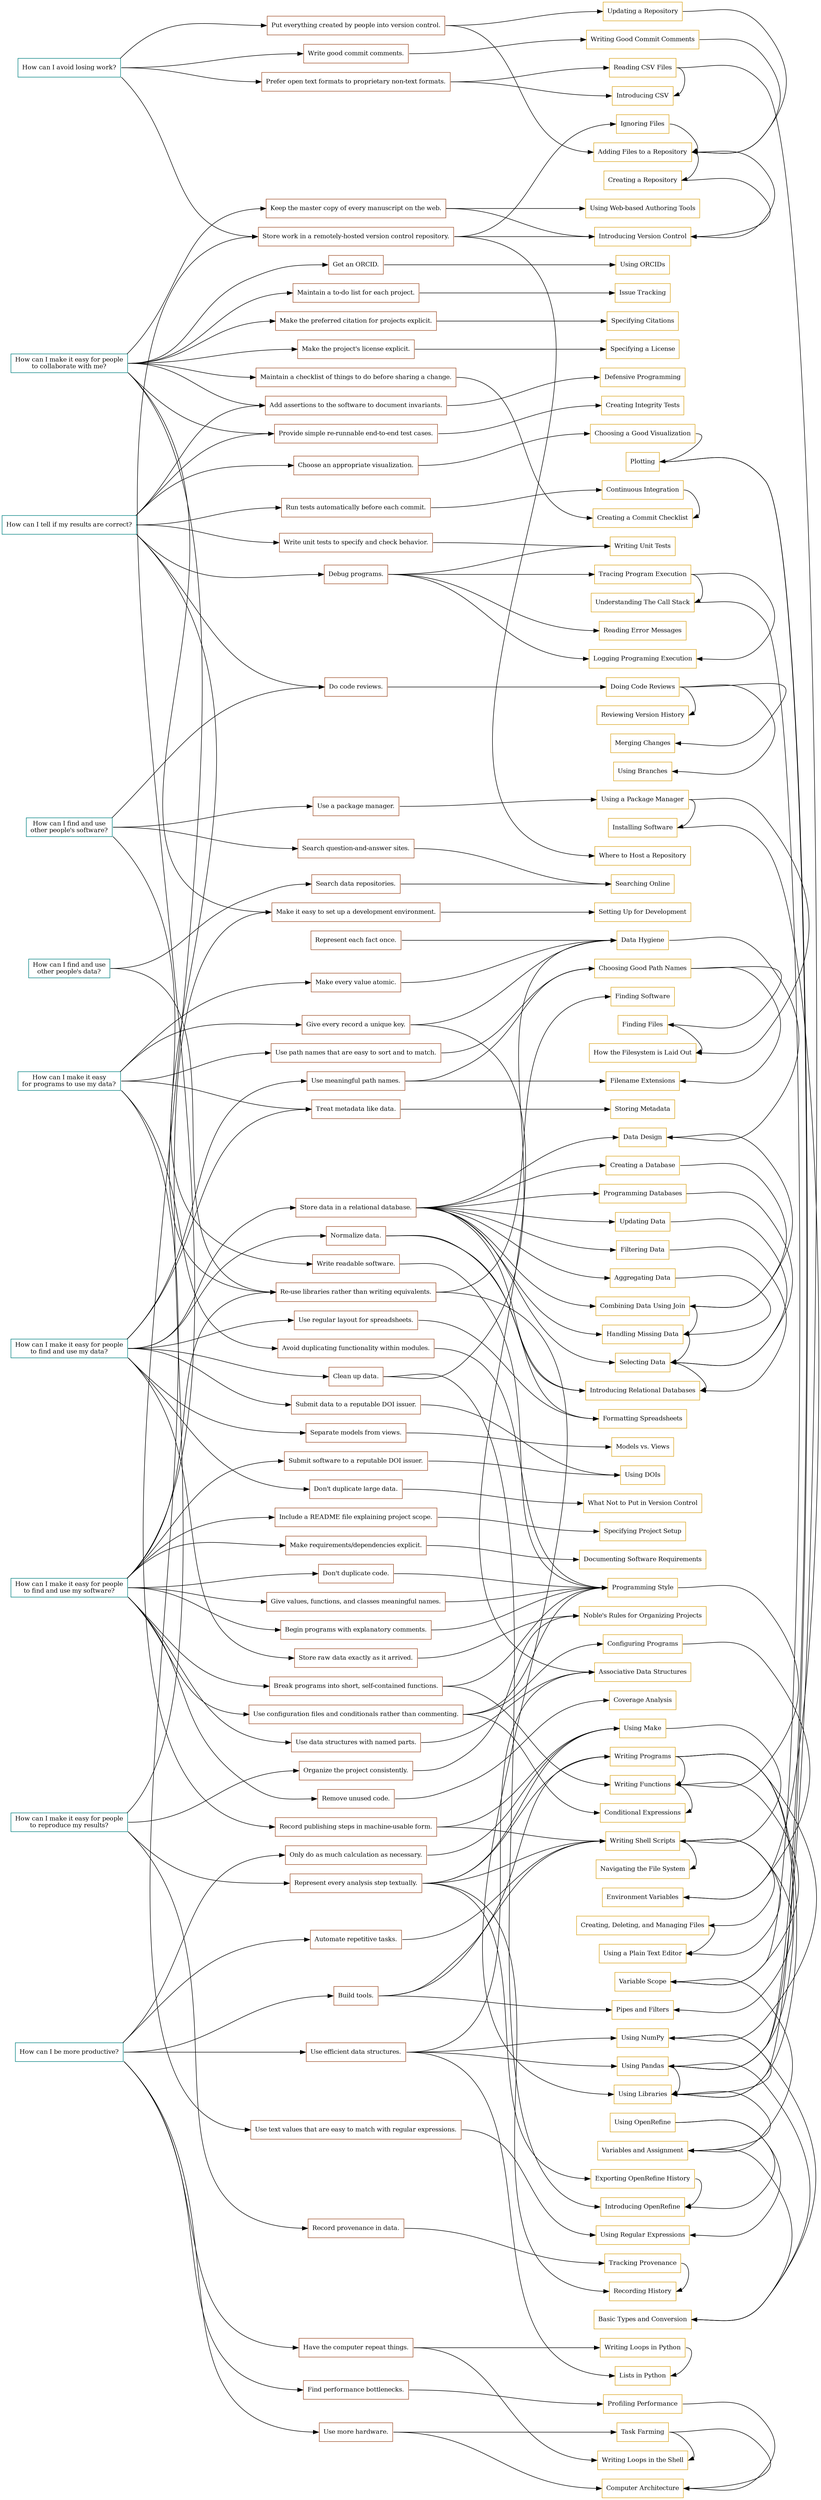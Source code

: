 // Where's open?
digraph scb {
	// Properties.
	rankdir = "LR";
	ranksep = "3 equally";
	node [shape="box", fontsize=12];

	// ----------------------------------------
	// Questions.
	// ----------------------------------------
	subgraph questions {
		node [color="teal"];
		rank = "same";
		q_avoid_losing_work [label="How can I avoid losing work?"];
		q_find_use_others_data [label="How can I find and use\nother people's data?"];
		q_find_use_others_software [label="How can I find and use\nother people's software?"];
		q_improve_productivity [label="How can I be more productive?"];
		q_make_collaboration_easy [label="How can I make it easy for people\nto collaborate with me?"];
		q_make_data_findable [label="How can I make it easy for people\nto find and use my data?"];
		q_make_data_usable_by_programs [label="How can I make it easy\nfor programs to use my data?"];
		q_make_software_findable_usable [label="How can I make it easy for people\nto find and use my software?"];
		q_results_correct [label="How can I tell if my results are correct?"];
		q_results_reproducible [label="How can I make it easy for people\nto reproduce my results?"];
	}

	// ----------------------------------------
	// Answers.
	// ----------------------------------------
	subgraph answers {
		node [color="sienna"];
		rank = "same";
		a_add_assertions [label="Add assertions to the software to document invariants."];
		a_add_human_work_to_repo [label="Put everything created by people into version control."];
		a_atomic_values [label="Make every value atomic."];
		a_automate_tasks [label="Automate repetitive tasks."];
		a_avoid_duplication [label="Avoid duplicating functionality within modules."];
		a_build_and_smoke_tests [label="Provide simple re-runnable end-to-end test cases."];
		a_build_tools [label="Build tools."];
		a_choose_visualization [label="Choose an appropriate visualization."];
		a_clean_up_data [label="Clean up data."];
		a_code_reviews [label="Do code reviews."];
		a_commit_checklist [label="Maintain a checklist of things to do before sharing a change."];
		a_consistent_project_organization [label="Organize the project consistently."];
		a_data_doi [label="Submit data to a reputable DOI issuer."];
		a_debugging [label="Debug programs."];
		a_document_function [label="Begin programs with explanatory comments."];
		a_dont_duplicate_code [label="Don't duplicate code."];
		a_dont_duplicate_large_data [label="Don't duplicate large data."];
		a_eliminate_redundant_calculation [label="Only do as much calculation as necessary."];
		a_explicit_requirements [label="Make requirements/dependencies explicit."];
		a_get_orcid [label="Get an ORCID."];
		a_give_code_meaningful_names [label="Give values, functions, and classes meaningful names."];
		a_good_commit_comments [label="Write good commit comments."];
		a_have_computer_repeat_things [label="Have the computer repeat things."];
		a_include_readme [label="Include a README file explaining project scope."];
		a_keys_for_records [label="Give every record a unique key."];
		a_master_manuscript_online [label="Keep the master copy of every manuscript on the web."];
		a_meaningful_path_names [label="Use meaningful path names."];
		a_normalize_data [label="Normalize data."];
		a_prefer_open_text [label="Prefer open text formats to proprietary non-text formats."];
		a_profile_performance [label="Find performance bottlenecks."];
		a_project_todo_list [label="Maintain a to-do list for each project."];
		a_record_analysis_steps_textually [label="Represent every analysis step textually."];
		a_record_data_provenance [label="Record provenance in data."];
		a_record_publishing_steps [label="Record publishing steps in machine-usable form."];
		a_regular_spreadsheet_layout [label="Use regular layout for spreadsheets."];
		a_remove_unused_code [label="Remove unused code."];
		a_represent_each_fact_once [label="Represent each fact once."];
		a_reuse_libraries [label="Re-use libraries rather than writing equivalents."];
		a_run_precommit_checks [label="Run tests automatically before each commit."];
		a_search_answer_sites [label="Search question-and-answer sites."];
		a_search_data_repositories [label="Search data repositories."];
		a_separate_models_from_views [label="Separate models from views."];
		a_set_up_development [label="Make it easy to set up a development environment."];
		a_software_doi [label="Submit software to a reputable DOI issuer."];
		a_sortable_matchable_path_names [label="Use path names that are easy to sort and to match."];
		a_specify_citation [label="Make the preferred citation for projects explicit."];
		a_specify_license [label="Make the project's license explicit."];
		a_store_raw_data [label="Store raw data exactly as it arrived."];
		a_store_work_remote_repo [label="Store work in a remotely-hosted version control repository."];
		a_treat_metadata_like_data [label="Treat metadata like data."];
		a_use_associative_data_structures [label="Use data structures with named parts."];
		a_use_more_hardware [label="Use more hardware."];
		a_use_config_files [label="Use configuration files and conditionals rather than commenting."];
		a_use_efficient_data_structures [label="Use efficient data structures."];
		a_use_functions [label="Break programs into short, self-contained functions."];
		a_use_matchable_text [label="Use text values that are easy to match with regular expressions."];
		a_use_package_manager [label="Use a package manager."];
		a_use_relational_database [label="Store data in a relational database."];
		a_write_readable_software [label="Write readable software."];
		a_write_unit_tests [label="Write unit tests to specify and check behavior."];
	}

	// ----------------------------------------
	// Topics.
	// ----------------------------------------
	subgraph topics {
		node [color="goldenrod"];
		rank = "same";
		t_add_to_repository [label="Adding Files to a Repository"];
		t_aggregating_data [label="Aggregating Data"];
		t_associative_structures [label="Associative Data Structures"];
		t_boilerplate_citation [label="Specifying Citations"];
		t_boilerplate_license [label="Specifying a License"];
		t_boilerplate_readme [label="Specifying Project Setup"];
		t_call_stack [label="Understanding The Call Stack"];
		t_choosing_good_path_names [label="Choosing Good Path Names"];
		t_choosing_repository_host [label="Where to Host a Repository"];
		t_choosing_visualization [label="Choosing a Good Visualization"];
		t_code_reviews [label="Doing Code Reviews"];
		t_commit_checklist [label="Creating a Commit Checklist"];
		t_computer_architecture [label="Computer Architecture"];
		t_conditionals [label="Conditional Expressions"];
		t_continuous_integration [label="Continuous Integration"];
		t_coverage [label="Coverage Analysis"];
		t_creating_database [label="Creating a Database"];
		t_creating_integrity_tests [label="Creating Integrity Tests"];
		t_creating_repository [label="Creating a Repository"];
		t_csv_intro [label="Introducing CSV"];
		t_data_design [label="Data Design"];
		t_data_hygiene [label="Data Hygiene"];
		t_data_types [label="Basic Types and Conversion"];
		t_defensive_programming [label="Defensive Programming"];
		t_documenting_requirements [label="Documenting Software Requirements"];
		t_environment_variables [label="Environment Variables"];
		t_exporting_openrefine_history [label="Exporting OpenRefine History"];
		t_filename_extensions [label="Filename Extensions"];
		t_filesystem_layout [label="How the Filesystem is Laid Out"];
		t_filtering_data [label="Filtering Data"];
		t_finding_files [label="Finding Files"];
		t_finding_software [label="Finding Software"];
		t_formatting_spreadsheets [label="Formatting Spreadsheets"];
		t_getting_doi [label="Using DOIs"];
		t_getting_orcid [label="Using ORCIDs"];
		t_good_commit_comments [label="Writing Good Commit Comments"];
		t_handling_missing_data [label="Handling Missing Data"];
		t_ignoring_files [label="Ignoring Files"];
		t_installing_software [label="Installing Software"];
		t_introducing_openrefine [label="Introducing OpenRefine"];
		t_introducing_relational_databases [label="Introducing Relational Databases"];
		t_issue_tracking [label="Issue Tracking"];
		t_joining_data [label="Combining Data Using Join"];
		t_logging [label="Logging Programing Execution"];
		t_managing_files [label="Creating, Deleting, and Managing Files"];
		t_merging_changes [label="Merging Changes"]; //-
		t_metadata [label="Storing Metadata"];
		t_models_vs_views [label="Models vs. Views"];
		t_navigating_file_system [label="Navigating the File System"];
		t_nobles_rules [label="Noble's Rules for Organizing Projects"];
		t_pipes_filters [label="Pipes and Filters"];
		t_plotting [label="Plotting"];
		t_profiling [label="Profiling Performance"];
		t_program_configuration [label="Configuring Programs"];
		t_programming_databases [label="Programming Databases"];
		t_programming_style [label="Programming Style"];
		t_python_lists [label="Lists in Python"];
		t_read_csv [label="Reading CSV Files"];
		t_reading_error_messages [label="Reading Error Messages"];
		t_recording_history [label="Recording History"];
		t_reviewing_version_history [label="Reviewing Version History"]; //-
		t_search_online [label="Searching Online"];
		t_selecting_data [label="Selecting Data"];
		t_setting_up_for_development [label="Setting Up for Development"];
		t_task_farming [label="Task Farming"];
		t_trace_execution [label="Tracing Program Execution"];
		t_tracking_provenance [label="Tracking Provenance"];
		t_update_data [label="Updating Data"];
		t_update_repository [label="Updating a Repository"];
		t_use_package_manager [label="Using a Package Manager"];
		t_using_branches [label="Using Branches"];
		t_using_editor [label="Using a Plain Text Editor"];
		t_using_libraries [label="Using Libraries"];
		t_using_make [label="Using Make"];
		t_using_numpy [label="Using NumPy"];
		t_using_openrefine [label="Using OpenRefine"];
		t_using_pandas [label="Using Pandas"];
		t_using_regular_expressions [label="Using Regular Expressions"];
		t_using_web_authoring [label="Using Web-based Authoring Tools"];
		t_variable_scope [label="Variable Scope"];
		t_variables_assignment [label="Variables and Assignment"];
		t_version_control_intro [label="Introducing Version Control"];
		t_what_not_to_store [label="What Not to Put in Version Control"];
		t_writing_functions [label="Writing Functions"];
		t_writing_programs [label="Writing Programs"];
		t_writing_python_loops [label="Writing Loops in Python"];
		t_writing_shell_loops [label="Writing Loops in the Shell"];
		t_writing_shell_scripts [label="Writing Shell Scripts"];
		t_writing_unit_tests [label="Writing Unit Tests"];
	}

	// ----------------------------------------
	// Questions to answers.
	// ----------------------------------------

	q_avoid_losing_work:e -> a_good_commit_comments:w;
	q_avoid_losing_work:e -> a_prefer_open_text:w;
	q_avoid_losing_work:ne -> a_add_human_work_to_repo:w;
	q_avoid_losing_work:se -> a_store_work_remote_repo:w;
	q_find_use_others_data:e -> a_reuse_libraries:w;
	q_find_use_others_data:e -> a_search_data_repositories:w;
	q_find_use_others_software:e -> a_search_answer_sites:w;
	q_find_use_others_software:e -> a_use_package_manager:w;
	q_find_use_others_software:ne -> a_code_reviews:w;
	q_find_use_others_software:se -> a_reuse_libraries:w;
	q_improve_productivity:e -> a_build_tools:w;
	q_improve_productivity:ne -> a_eliminate_redundant_calculation:w;
	q_improve_productivity:se -> a_profile_performance:w;
	q_improve_productivity:ne -> a_automate_tasks:w;
	q_improve_productivity:e -> a_use_efficient_data_structures:w;
	q_improve_productivity:se -> a_have_computer_repeat_things:w;
	q_improve_productivity:se -> a_use_more_hardware:w;
	q_make_collaboration_easy:e -> a_add_assertions:w;
	q_make_collaboration_easy:e -> a_get_orcid:w;
	q_make_collaboration_easy:e -> a_project_todo_list:w;
	q_make_collaboration_easy:e -> a_specify_citation:w;
	q_make_collaboration_easy:e -> a_specify_license:w;
	q_make_collaboration_easy:e -> a_commit_checklist:w;
	q_make_collaboration_easy:ne -> a_master_manuscript_online:w;
	q_make_collaboration_easy:se -> a_build_and_smoke_tests:w;
	q_make_collaboration_easy:se -> a_record_publishing_steps:w;
	q_make_collaboration_easy:se -> a_set_up_development:w;
	q_make_data_findable:e -> a_normalize_data:w;
	q_make_data_findable:e -> a_regular_spreadsheet_layout:w;
	q_make_data_findable:e -> a_use_relational_database:w;
	q_make_data_findable:e -> a_clean_up_data:w;
	q_make_data_findable:e -> a_data_doi:w;
	q_make_data_findable:ne -> a_meaningful_path_names:w;
	q_make_data_findable:ne -> a_treat_metadata_like_data:w;
	q_make_data_findable:se -> a_dont_duplicate_large_data:w;
	q_make_data_findable:se -> a_separate_models_from_views:w;
	q_make_data_findable:se -> a_store_raw_data:w;
	q_make_data_usable_by_programs:ne -> a_atomic_values:w;
	q_make_data_usable_by_programs:se -> a_use_matchable_text:w;
	q_make_data_usable_by_programs:se -> a_avoid_duplication:w;
	q_make_data_usable_by_programs:ne -> a_keys_for_records:w;
	q_make_data_usable_by_programs:e -> a_sortable_matchable_path_names:w;
	q_make_data_usable_by_programs:e -> a_treat_metadata_like_data:w;
	q_make_software_findable_usable:e -> a_document_function:w;
	q_make_software_findable_usable:e -> a_dont_duplicate_code:w;
	q_make_software_findable_usable:e -> a_give_code_meaningful_names:w;
	q_make_software_findable_usable:se -> a_use_functions:w;
	q_make_software_findable_usable:ne -> a_explicit_requirements:w;
	q_make_software_findable_usable:ne -> a_include_readme:w;
	q_make_software_findable_usable:ne -> a_reuse_libraries:w;
	q_make_software_findable_usable:ne -> a_store_work_remote_repo:w;
	q_make_software_findable_usable:se -> a_remove_unused_code:w;
	q_make_software_findable_usable:ne -> a_software_doi:w;
	q_make_software_findable_usable:se -> a_use_associative_data_structures:w;
	q_make_software_findable_usable:se -> a_use_config_files:w;
	q_results_correct:e -> a_run_precommit_checks:w;
	q_results_correct:e -> a_write_unit_tests:w;
	q_results_correct:ne -> a_add_assertions:w;
	q_results_correct:ne -> a_build_and_smoke_tests:w;
	q_results_correct:ne -> a_choose_visualization:w;
	q_results_correct:se -> a_code_reviews:w;
	q_results_correct:se -> a_debugging:w;
	q_results_correct:se -> a_write_readable_software:w;
	q_results_reproducible:e -> a_consistent_project_organization:w;
	q_results_reproducible:se -> a_record_data_provenance:w;
	q_results_reproducible:ne -> a_set_up_development:w;
	q_results_reproducible:se -> a_record_analysis_steps_textually:w;

	// ----------------------------------------
	// Answers to topics.
	// ----------------------------------------

	a_add_assertions:e -> t_defensive_programming:w;
	a_add_human_work_to_repo:e -> t_add_to_repository:w;
	a_add_human_work_to_repo:e -> t_update_repository:w;
	a_atomic_values:e -> t_data_hygiene:w;
	a_automate_tasks:e -> t_writing_shell_scripts:w;
	a_avoid_duplication:e -> t_programming_style:w;
	a_build_and_smoke_tests:e -> t_creating_integrity_tests:w;
	a_build_tools:e -> t_pipes_filters:w;
	a_build_tools:e -> t_writing_programs:w;
	a_build_tools:e -> t_writing_shell_scripts:w;
	a_choose_visualization:e -> t_choosing_visualization:w;
	a_clean_up_data:e -> t_data_hygiene:w;
	a_clean_up_data:e -> t_introducing_openrefine:w;
	a_code_reviews:e -> t_code_reviews:w;
	a_commit_checklist:e -> t_commit_checklist:w;
	a_consistent_project_organization:e -> t_nobles_rules:w;
	a_data_doi:e -> t_getting_doi:w;
	a_debugging:e -> t_logging:w;
	a_debugging:e -> t_reading_error_messages:w;
	a_debugging:e -> t_trace_execution:w;
	a_debugging:e -> t_writing_unit_tests:w;
	a_document_function:e -> t_programming_style:w;
	a_dont_duplicate_code:e -> t_programming_style:w;
	a_dont_duplicate_large_data:e -> t_what_not_to_store:w;
	a_eliminate_redundant_calculation:e -> t_using_make:w;
	a_explicit_requirements:e -> t_documenting_requirements:w;
	a_get_orcid:e -> t_getting_orcid:w;
	a_give_code_meaningful_names:e -> t_programming_style:w;
	a_good_commit_comments:e -> t_good_commit_comments:w;
	a_have_computer_repeat_things:e -> t_writing_python_loops:w;
	a_have_computer_repeat_things:e -> t_writing_shell_loops:w;
	a_include_readme:e -> t_boilerplate_readme:w;
	a_keys_for_records:e -> t_associative_structures:w;
	a_keys_for_records:e -> t_data_hygiene:w;
	a_master_manuscript_online:e -> t_using_web_authoring:w;
	a_master_manuscript_online:e -> t_version_control_intro:w;
	a_meaningful_path_names:e -> t_choosing_good_path_names:w;
	a_meaningful_path_names:e -> t_filename_extensions:w;
	a_normalize_data:e -> t_formatting_spreadsheets:w;
	a_normalize_data:e -> t_introducing_relational_databases:w;
	a_prefer_open_text:e -> t_csv_intro:w;
	a_prefer_open_text:e -> t_read_csv:w;
	a_profile_performance:e -> t_profiling:w;
	a_project_todo_list:e -> t_issue_tracking:w;
	a_record_analysis_steps_textually:e -> t_exporting_openrefine_history:w;
	a_record_analysis_steps_textually:e -> t_recording_history:w;
	a_record_analysis_steps_textually:e -> t_using_make:w;
	a_record_analysis_steps_textually:e -> t_writing_programs:w;
	a_record_analysis_steps_textually:e -> t_writing_shell_scripts:w;
	a_record_data_provenance:e -> t_tracking_provenance:w;
	a_record_publishing_steps:e -> t_using_make:w;
	a_record_publishing_steps:e -> t_writing_shell_scripts:w;
	a_regular_spreadsheet_layout:e -> t_formatting_spreadsheets:w;
	a_remove_unused_code:e -> t_coverage:w;
	a_represent_each_fact_once:e -> t_data_hygiene:w;
	a_reuse_libraries:e -> t_finding_software:w;
	a_reuse_libraries:e -> t_using_libraries:w;
	a_run_precommit_checks:e -> t_continuous_integration:w;
	a_search_answer_sites:e -> t_search_online:w;
	a_search_data_repositories:e -> t_search_online:w;
	a_separate_models_from_views:e -> t_models_vs_views:w;
	a_set_up_development:e -> t_setting_up_for_development:w;
	a_software_doi:e -> t_getting_doi:w;
	a_sortable_matchable_path_names:e -> t_choosing_good_path_names:w;
	a_specify_citation:e -> t_boilerplate_citation:w;
	a_specify_license:e -> t_boilerplate_license:w;
	a_store_raw_data:e -> t_nobles_rules:w;
	a_store_work_remote_repo:e -> t_choosing_repository_host:w;
	a_store_work_remote_repo:e -> t_ignoring_files:w;
	a_store_work_remote_repo:e -> t_version_control_intro:w;
	a_treat_metadata_like_data:e -> t_metadata:w;
	a_use_associative_data_structures:e -> t_associative_structures:w;
	a_use_config_files:e -> t_conditionals:w;
	a_use_config_files:e -> t_program_configuration:w;
	a_use_config_files:e -> t_programming_style:w;
	a_use_efficient_data_structures:e -> t_associative_structures:w;
	a_use_efficient_data_structures:e -> t_python_lists:w;
	a_use_efficient_data_structures:e -> t_using_numpy:w;
	a_use_efficient_data_structures:e -> t_using_pandas:w;
	a_use_functions:e -> t_programming_style:w;
	a_use_functions:e -> t_writing_functions:w;
	a_use_matchable_text:e -> t_using_regular_expressions:w;
	a_use_more_hardware:e -> t_computer_architecture:w;
	a_use_more_hardware:e -> t_task_farming:w;
	a_use_package_manager:e -> t_use_package_manager:w;
	a_use_relational_database:e -> t_aggregating_data:w;
	a_use_relational_database:e -> t_creating_database:w;
	a_use_relational_database:e -> t_data_design:w;
	a_use_relational_database:e -> t_filtering_data:w;
	a_use_relational_database:e -> t_handling_missing_data:w;
	a_use_relational_database:e -> t_introducing_relational_databases:w;
	a_use_relational_database:e -> t_joining_data:w;
	a_use_relational_database:e -> t_programming_databases:w;
	a_use_relational_database:e -> t_selecting_data:w;
	a_use_relational_database:e -> t_update_data:w;
	a_write_readable_software:e -> t_programming_style:w;
	a_write_unit_tests:e -> t_writing_unit_tests:w;

	// ----------------------------------------
	// Topics to topics.
	// ----------------------------------------

	t_add_to_repository:e -> t_creating_repository:e;
	t_add_to_repository:e -> t_version_control_intro:e;
	t_aggregating_data:e -> t_handling_missing_data:e;
	t_call_stack:e -> t_variable_scope:e;
	t_choosing_good_path_names:e -> t_filename_extensions:e;
	t_choosing_good_path_names:e -> t_finding_files:e;
	t_choosing_visualization:e -> t_plotting:e;
	t_code_reviews:e -> t_merging_changes:e;
	t_code_reviews:e -> t_reviewing_version_history:e;
	t_code_reviews:e -> t_using_branches:e;
	t_continuous_integration:e -> t_commit_checklist:e;
	t_creating_database:e -> t_joining_data:e;
	t_creating_repository:e -> t_version_control_intro:e;
	t_data_design:e -> t_joining_data:e;
	t_data_hygiene:e -> t_data_design:e;
	t_data_types:e -> t_variables_assignment:e;
	t_exporting_openrefine_history:e -> t_introducing_openrefine:e;
	t_filtering_data:e -> t_introducing_relational_databases:e;
	t_finding_files:e -> t_filesystem_layout:e;
	t_good_commit_comments:e -> t_add_to_repository:e;
	t_handling_missing_data:e -> t_selecting_data:e;
	t_ignoring_files:e -> t_add_to_repository:e;
	t_installing_software:e -> t_environment_variables:e;
	t_joining_data:e -> t_handling_missing_data:e;
	t_managing_files:e -> t_using_editor:e;
	t_plotting:e -> t_using_libraries:e;
	t_plotting:e -> t_using_pandas:e;
	t_profiling:e -> t_computer_architecture:e;
	t_program_configuration:e -> t_environment_variables:e;
	t_programming_databases:e -> t_selecting_data:e;
	t_programming_style:e -> t_writing_functions:e;
	t_read_csv:e -> t_csv_intro:e;
	t_read_csv:e -> t_using_pandas:e;
	t_selecting_data:e -> t_introducing_relational_databases:e;
	t_task_farming:e -> t_computer_architecture:e;
	t_task_farming:e -> t_writing_shell_loops:e;
	t_trace_execution:e -> t_call_stack:e;
	t_trace_execution:e -> t_logging:e;
	t_tracking_provenance:e -> t_recording_history:e;
	t_update_data:e -> t_selecting_data:e;
	t_update_repository:e -> t_add_to_repository:e;
	t_use_package_manager:e -> t_filesystem_layout:e;
	t_use_package_manager:e -> t_installing_software:e;
	t_using_libraries:e -> t_variables_assignment:e;
	t_using_make:e -> t_writing_shell_scripts:e;
	t_using_numpy:e -> t_data_types:e;
	t_using_numpy:e -> t_using_libraries:e;
	t_using_openrefine:e -> t_introducing_openrefine:e;
	t_using_openrefine:e -> t_using_regular_expressions:e;
	t_using_pandas:e -> t_data_types:e;
	t_using_pandas:e -> t_using_libraries:e;
	t_variable_scope:e -> t_variables_assignment:e;
	t_writing_functions:e -> t_conditionals:e;
	t_writing_functions:e -> t_variable_scope:e;
	t_writing_programs:e -> t_using_libraries:e;
	t_writing_programs:e -> t_using_numpy:e;
	t_writing_programs:e -> t_using_pandas:e;
	t_writing_programs:e -> t_writing_functions:e;
	t_writing_python_loops:e -> t_python_lists:e;
	t_writing_shell_scripts:e -> t_managing_files:e;
	t_writing_shell_scripts:e -> t_navigating_file_system:e;
	t_writing_shell_scripts:e -> t_pipes_filters:e;
	t_writing_shell_scripts:e -> t_using_editor:e;
}
